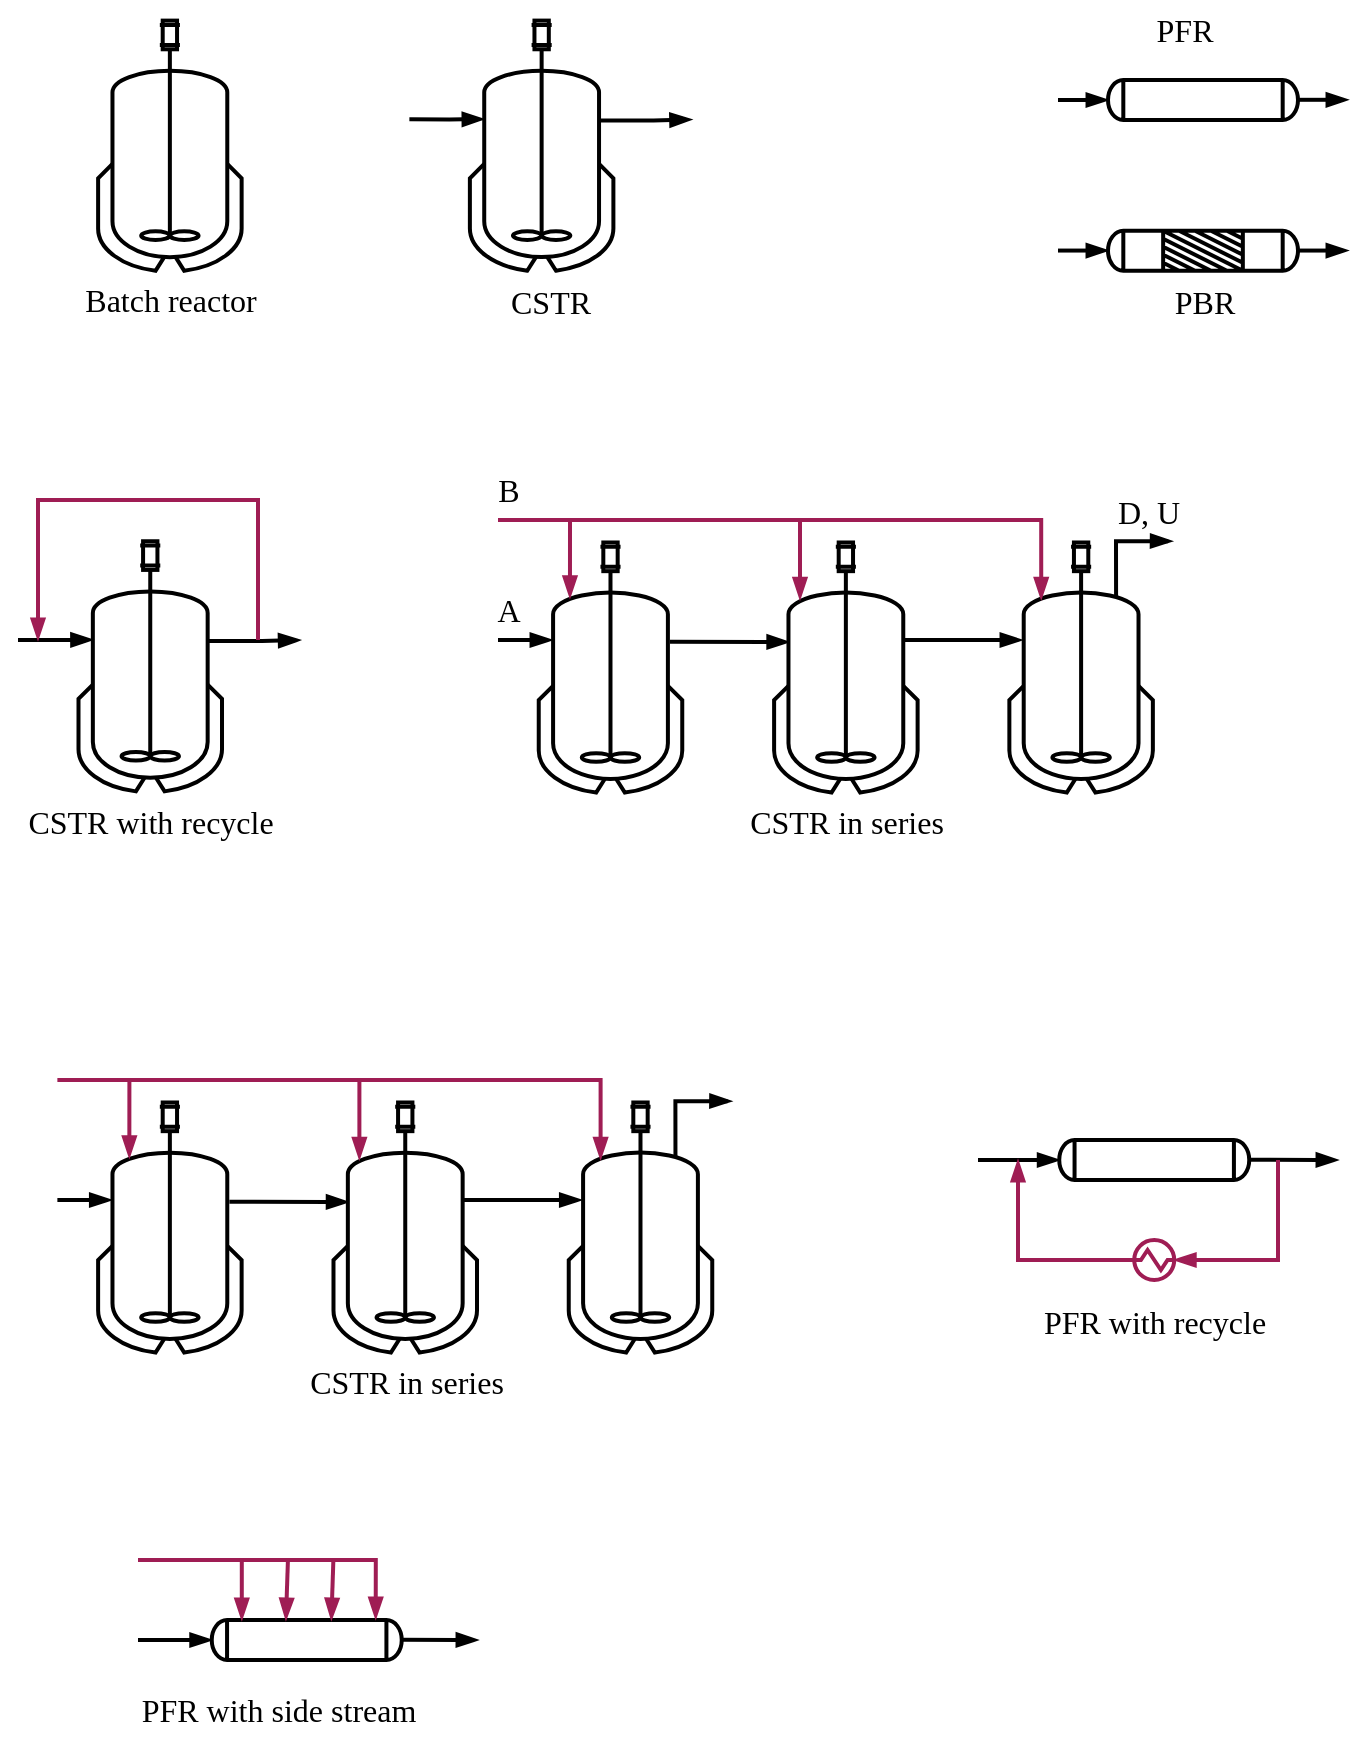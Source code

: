 <mxfile version="24.1.0" type="device">
  <diagram name="Page-1" id="kFrdMGKW_Bm0aay2mBpl">
    <mxGraphModel dx="708" dy="614" grid="1" gridSize="10" guides="1" tooltips="1" connect="1" arrows="1" fold="1" page="1" pageScale="1" pageWidth="827" pageHeight="1169" math="0" shadow="0">
      <root>
        <mxCell id="0" />
        <mxCell id="1" parent="0" />
        <mxCell id="s5FkPksweQhDaHEbAyrG-1" value="" style="shape=mxgraph.pid.vessels.jacketed_mixing_vessel;html=1;pointerEvents=1;align=center;verticalLabelPosition=bottom;verticalAlign=middle;dashed=0;strokeWidth=2;rounded=0;strokeColor=default;fontFamily=Helvetica;fontSize=11;fontColor=default;labelBackgroundColor=default;" vertex="1" parent="1">
          <mxGeometry x="70.003" y="70.312" width="71.876" height="125.062" as="geometry" />
        </mxCell>
        <mxCell id="s5FkPksweQhDaHEbAyrG-4" value="" style="shape=mxgraph.pid.vessels.tank;html=1;pointerEvents=1;align=center;verticalLabelPosition=bottom;verticalAlign=top;dashed=0;direction=south;strokeWidth=2;" vertex="1" parent="1">
          <mxGeometry x="575" y="100" width="95" height="20" as="geometry" />
        </mxCell>
        <mxCell id="s5FkPksweQhDaHEbAyrG-5" value="" style="shape=mxgraph.pid.vessels.reactor;html=1;pointerEvents=1;align=center;verticalLabelPosition=bottom;verticalAlign=top;dashed=0;direction=south;strokeWidth=2;" vertex="1" parent="1">
          <mxGeometry x="575" y="175.38" width="95" height="20" as="geometry" />
        </mxCell>
        <mxCell id="s5FkPksweQhDaHEbAyrG-10" style="edgeStyle=orthogonalEdgeStyle;rounded=0;orthogonalLoop=1;jettySize=auto;html=1;strokeWidth=2;strokeColor=default;align=center;verticalAlign=middle;fontFamily=Helvetica;fontSize=11;fontColor=default;labelBackgroundColor=default;endArrow=blockThin;endFill=1;entryX=0.5;entryY=1;entryDx=0;entryDy=0;entryPerimeter=0;" edge="1" parent="1" target="s5FkPksweQhDaHEbAyrG-4">
          <mxGeometry relative="1" as="geometry">
            <Array as="points">
              <mxPoint x="550" y="110" />
            </Array>
            <mxPoint x="550" y="110" as="sourcePoint" />
            <mxPoint x="538" y="140" as="targetPoint" />
          </mxGeometry>
        </mxCell>
        <mxCell id="s5FkPksweQhDaHEbAyrG-14" value="PFR" style="text;html=1;align=center;verticalAlign=middle;resizable=0;points=[];autosize=1;strokeColor=none;fillColor=none;fontFamily=IBM Plex sans;fontSize=16;" vertex="1" parent="1">
          <mxGeometry x="588.12" y="60" width="50" height="30" as="geometry" />
        </mxCell>
        <mxCell id="s5FkPksweQhDaHEbAyrG-15" value="PBR" style="text;html=1;align=center;verticalAlign=middle;resizable=0;points=[];autosize=1;strokeColor=none;fillColor=none;fontFamily=IBM Plex sans;fontSize=16;" vertex="1" parent="1">
          <mxGeometry x="597.5" y="195.68" width="50" height="30" as="geometry" />
        </mxCell>
        <mxCell id="s5FkPksweQhDaHEbAyrG-16" value="CSTR" style="text;html=1;align=center;verticalAlign=middle;resizable=0;points=[];autosize=1;strokeColor=none;fillColor=none;fontFamily=IBM Plex sans;fontSize=16;" vertex="1" parent="1">
          <mxGeometry x="266.25" y="195.68" width="60" height="30" as="geometry" />
        </mxCell>
        <mxCell id="s5FkPksweQhDaHEbAyrG-17" value="Batch&amp;nbsp;&lt;span style=&quot;background-color: initial;&quot;&gt;reactor&lt;/span&gt;" style="text;html=1;align=center;verticalAlign=middle;resizable=0;points=[];autosize=1;strokeColor=none;fillColor=none;fontFamily=IBM Plex sans;fontSize=16;" vertex="1" parent="1">
          <mxGeometry x="45.94" y="195.37" width="120" height="30" as="geometry" />
        </mxCell>
        <mxCell id="s5FkPksweQhDaHEbAyrG-18" style="edgeStyle=orthogonalEdgeStyle;rounded=0;orthogonalLoop=1;jettySize=auto;html=1;strokeWidth=2;strokeColor=default;align=center;verticalAlign=middle;fontFamily=Helvetica;fontSize=11;fontColor=default;labelBackgroundColor=default;endArrow=blockThin;endFill=1;entryX=0.5;entryY=1;entryDx=0;entryDy=0;entryPerimeter=0;" edge="1" parent="1">
          <mxGeometry relative="1" as="geometry">
            <Array as="points">
              <mxPoint x="670" y="109.9" />
            </Array>
            <mxPoint x="670" y="109.9" as="sourcePoint" />
            <mxPoint x="695" y="109.9" as="targetPoint" />
          </mxGeometry>
        </mxCell>
        <mxCell id="s5FkPksweQhDaHEbAyrG-19" style="edgeStyle=orthogonalEdgeStyle;rounded=0;orthogonalLoop=1;jettySize=auto;html=1;strokeWidth=2;strokeColor=default;align=center;verticalAlign=middle;fontFamily=Helvetica;fontSize=11;fontColor=default;labelBackgroundColor=default;endArrow=blockThin;endFill=1;entryX=0.5;entryY=1;entryDx=0;entryDy=0;entryPerimeter=0;" edge="1" parent="1">
          <mxGeometry relative="1" as="geometry">
            <Array as="points">
              <mxPoint x="670" y="185.28" />
            </Array>
            <mxPoint x="670" y="185.28" as="sourcePoint" />
            <mxPoint x="695" y="185.28" as="targetPoint" />
          </mxGeometry>
        </mxCell>
        <mxCell id="s5FkPksweQhDaHEbAyrG-20" style="edgeStyle=orthogonalEdgeStyle;rounded=0;orthogonalLoop=1;jettySize=auto;html=1;strokeWidth=2;strokeColor=default;align=center;verticalAlign=middle;fontFamily=Helvetica;fontSize=11;fontColor=default;labelBackgroundColor=default;endArrow=blockThin;endFill=1;entryX=0.5;entryY=1;entryDx=0;entryDy=0;entryPerimeter=0;" edge="1" parent="1">
          <mxGeometry relative="1" as="geometry">
            <Array as="points">
              <mxPoint x="550" y="185.28" />
            </Array>
            <mxPoint x="550" y="185.28" as="sourcePoint" />
            <mxPoint x="575" y="185.28" as="targetPoint" />
          </mxGeometry>
        </mxCell>
        <mxCell id="s5FkPksweQhDaHEbAyrG-21" value="" style="shape=mxgraph.pid.vessels.jacketed_mixing_vessel;html=1;pointerEvents=1;align=center;verticalLabelPosition=bottom;verticalAlign=middle;dashed=0;strokeWidth=2;rounded=0;strokeColor=default;fontFamily=Helvetica;fontSize=11;fontColor=default;labelBackgroundColor=default;" vertex="1" parent="1">
          <mxGeometry x="60.193" y="330.623" width="71.876" height="125.062" as="geometry" />
        </mxCell>
        <mxCell id="s5FkPksweQhDaHEbAyrG-22" style="edgeStyle=orthogonalEdgeStyle;rounded=0;orthogonalLoop=1;jettySize=auto;html=1;entryX=0.099;entryY=0.394;entryDx=0;entryDy=0;entryPerimeter=0;strokeWidth=2;strokeColor=default;align=center;verticalAlign=middle;fontFamily=Helvetica;fontSize=11;fontColor=default;labelBackgroundColor=default;endArrow=blockThin;endFill=1;" edge="1" target="s5FkPksweQhDaHEbAyrG-21" parent="1">
          <mxGeometry relative="1" as="geometry">
            <mxPoint x="30" y="380" as="sourcePoint" />
            <Array as="points">
              <mxPoint x="50" y="380" />
            </Array>
          </mxGeometry>
        </mxCell>
        <mxCell id="s5FkPksweQhDaHEbAyrG-23" style="edgeStyle=orthogonalEdgeStyle;rounded=0;orthogonalLoop=1;jettySize=auto;html=1;exitX=0.9;exitY=0.399;exitDx=0;exitDy=0;exitPerimeter=0;strokeWidth=2;strokeColor=default;align=center;verticalAlign=middle;fontFamily=Helvetica;fontSize=11;fontColor=default;labelBackgroundColor=default;endArrow=blockThin;endFill=1;" edge="1" parent="1" source="s5FkPksweQhDaHEbAyrG-21">
          <mxGeometry relative="1" as="geometry">
            <Array as="points" />
            <mxPoint x="124.93" y="407.466" as="sourcePoint" />
            <mxPoint x="171.13" y="380.08" as="targetPoint" />
          </mxGeometry>
        </mxCell>
        <mxCell id="s5FkPksweQhDaHEbAyrG-24" value="CSTR with recycle" style="text;html=1;align=center;verticalAlign=middle;resizable=0;points=[];autosize=1;strokeColor=none;fillColor=none;fontFamily=IBM Plex sans;fontSize=16;" vertex="1" parent="1">
          <mxGeometry x="21.13" y="455.68" width="150" height="30" as="geometry" />
        </mxCell>
        <mxCell id="s5FkPksweQhDaHEbAyrG-26" style="edgeStyle=orthogonalEdgeStyle;rounded=0;orthogonalLoop=1;jettySize=auto;html=1;strokeWidth=2;strokeColor=#9F1D54;align=center;verticalAlign=middle;fontFamily=Helvetica;fontSize=11;fontColor=default;labelBackgroundColor=default;endArrow=blockThin;endFill=1;" edge="1" parent="1">
          <mxGeometry relative="1" as="geometry">
            <Array as="points">
              <mxPoint x="150" y="310" />
              <mxPoint x="40" y="310" />
            </Array>
            <mxPoint x="150" y="380" as="sourcePoint" />
            <mxPoint x="40" y="380" as="targetPoint" />
          </mxGeometry>
        </mxCell>
        <mxCell id="s5FkPksweQhDaHEbAyrG-28" value="" style="shape=mxgraph.pid.vessels.jacketed_mixing_vessel;html=1;pointerEvents=1;align=center;verticalLabelPosition=bottom;verticalAlign=middle;dashed=0;strokeWidth=2;rounded=0;strokeColor=default;fontFamily=Helvetica;fontSize=11;fontColor=default;labelBackgroundColor=default;" vertex="1" parent="1">
          <mxGeometry x="290.313" y="331.243" width="71.876" height="125.062" as="geometry" />
        </mxCell>
        <mxCell id="s5FkPksweQhDaHEbAyrG-29" style="edgeStyle=orthogonalEdgeStyle;rounded=0;orthogonalLoop=1;jettySize=auto;html=1;entryX=0.218;entryY=0.221;entryDx=0;entryDy=0;entryPerimeter=0;strokeWidth=2;strokeColor=#9F1D54;align=center;verticalAlign=middle;fontFamily=Helvetica;fontSize=11;fontColor=default;labelBackgroundColor=default;endArrow=blockThin;endFill=1;" edge="1" parent="1">
          <mxGeometry relative="1" as="geometry">
            <mxPoint x="270" y="320" as="sourcePoint" />
            <Array as="points">
              <mxPoint x="300" y="320" />
              <mxPoint x="306" y="320" />
            </Array>
            <mxPoint x="305.982" y="358.881" as="targetPoint" />
          </mxGeometry>
        </mxCell>
        <mxCell id="s5FkPksweQhDaHEbAyrG-30" style="edgeStyle=orthogonalEdgeStyle;rounded=0;orthogonalLoop=1;jettySize=auto;html=1;exitX=0.914;exitY=0.397;exitDx=0;exitDy=0;exitPerimeter=0;strokeWidth=2;strokeColor=default;align=center;verticalAlign=middle;fontFamily=Helvetica;fontSize=11;fontColor=default;labelBackgroundColor=default;endArrow=blockThin;endFill=1;entryX=0.103;entryY=0.398;entryDx=0;entryDy=0;entryPerimeter=0;" edge="1" parent="1" source="s5FkPksweQhDaHEbAyrG-28" target="s5FkPksweQhDaHEbAyrG-32">
          <mxGeometry relative="1" as="geometry">
            <Array as="points">
              <mxPoint x="415" y="381" />
            </Array>
            <mxPoint x="326.27" y="398.006" as="sourcePoint" />
            <mxPoint x="402.785" y="400.257" as="targetPoint" />
          </mxGeometry>
        </mxCell>
        <mxCell id="s5FkPksweQhDaHEbAyrG-31" value="CSTR in series" style="text;html=1;align=center;verticalAlign=middle;resizable=0;points=[];autosize=1;strokeColor=none;fillColor=none;fontFamily=IBM Plex sans;fontSize=16;" vertex="1" parent="1">
          <mxGeometry x="378.94" y="456.31" width="130" height="30" as="geometry" />
        </mxCell>
        <mxCell id="s5FkPksweQhDaHEbAyrG-32" value="" style="shape=mxgraph.pid.vessels.jacketed_mixing_vessel;html=1;pointerEvents=1;align=center;verticalLabelPosition=bottom;verticalAlign=middle;dashed=0;strokeWidth=2;rounded=0;strokeColor=default;fontFamily=Helvetica;fontSize=11;fontColor=default;labelBackgroundColor=default;" vertex="1" parent="1">
          <mxGeometry x="408" y="331.243" width="71.876" height="125.062" as="geometry" />
        </mxCell>
        <mxCell id="s5FkPksweQhDaHEbAyrG-33" value="" style="shape=mxgraph.pid.vessels.jacketed_mixing_vessel;html=1;pointerEvents=1;align=center;verticalLabelPosition=bottom;verticalAlign=middle;dashed=0;strokeWidth=2;rounded=0;strokeColor=default;fontFamily=Helvetica;fontSize=11;fontColor=default;labelBackgroundColor=default;" vertex="1" parent="1">
          <mxGeometry x="525.623" y="331.243" width="71.876" height="125.062" as="geometry" />
        </mxCell>
        <mxCell id="s5FkPksweQhDaHEbAyrG-35" style="edgeStyle=orthogonalEdgeStyle;rounded=0;orthogonalLoop=1;jettySize=auto;html=1;exitX=0.718;exitY=0.214;exitDx=0;exitDy=0;exitPerimeter=0;strokeWidth=2;strokeColor=default;align=center;verticalAlign=middle;fontFamily=Helvetica;fontSize=11;fontColor=default;labelBackgroundColor=default;endArrow=blockThin;endFill=1;" edge="1" parent="1">
          <mxGeometry relative="1" as="geometry">
            <Array as="points">
              <mxPoint x="579.12" y="330.62" />
              <mxPoint x="605.12" y="330.62" />
            </Array>
            <mxPoint x="579.04" y="358.006" as="sourcePoint" />
            <mxPoint x="607.12" y="330.62" as="targetPoint" />
          </mxGeometry>
        </mxCell>
        <mxCell id="s5FkPksweQhDaHEbAyrG-36" style="edgeStyle=orthogonalEdgeStyle;rounded=0;orthogonalLoop=1;jettySize=auto;html=1;exitX=0.914;exitY=0.397;exitDx=0;exitDy=0;exitPerimeter=0;strokeWidth=2;strokeColor=default;align=center;verticalAlign=middle;fontFamily=Helvetica;fontSize=11;fontColor=default;labelBackgroundColor=default;endArrow=blockThin;endFill=1;entryX=0.103;entryY=0.398;entryDx=0;entryDy=0;entryPerimeter=0;" edge="1" parent="1">
          <mxGeometry relative="1" as="geometry">
            <Array as="points">
              <mxPoint x="532" y="380" />
            </Array>
            <mxPoint x="473" y="380" as="sourcePoint" />
            <mxPoint x="532" y="380" as="targetPoint" />
          </mxGeometry>
        </mxCell>
        <mxCell id="s5FkPksweQhDaHEbAyrG-37" style="edgeStyle=orthogonalEdgeStyle;rounded=0;orthogonalLoop=1;jettySize=auto;html=1;strokeWidth=2;strokeColor=default;align=center;verticalAlign=middle;fontFamily=Helvetica;fontSize=11;fontColor=default;labelBackgroundColor=default;endArrow=blockThin;endFill=1;entryX=0.103;entryY=0.398;entryDx=0;entryDy=0;entryPerimeter=0;" edge="1" parent="1">
          <mxGeometry relative="1" as="geometry">
            <Array as="points">
              <mxPoint x="297" y="380" />
            </Array>
            <mxPoint x="270" y="380" as="sourcePoint" />
            <mxPoint x="297" y="380" as="targetPoint" />
          </mxGeometry>
        </mxCell>
        <mxCell id="s5FkPksweQhDaHEbAyrG-38" style="edgeStyle=orthogonalEdgeStyle;rounded=0;orthogonalLoop=1;jettySize=auto;html=1;entryX=0.218;entryY=0.221;entryDx=0;entryDy=0;entryPerimeter=0;strokeWidth=2;strokeColor=#9F1D54;align=center;verticalAlign=middle;fontFamily=Helvetica;fontSize=11;fontColor=default;labelBackgroundColor=default;endArrow=blockThin;endFill=1;" edge="1" parent="1">
          <mxGeometry relative="1" as="geometry">
            <mxPoint x="300" y="320" as="sourcePoint" />
            <Array as="points">
              <mxPoint x="405" y="320" />
              <mxPoint x="421" y="320" />
            </Array>
            <mxPoint x="421" y="359.65" as="targetPoint" />
          </mxGeometry>
        </mxCell>
        <mxCell id="s5FkPksweQhDaHEbAyrG-39" style="edgeStyle=orthogonalEdgeStyle;rounded=0;orthogonalLoop=1;jettySize=auto;html=1;entryX=0.218;entryY=0.221;entryDx=0;entryDy=0;entryPerimeter=0;strokeWidth=2;strokeColor=#9F1D54;align=center;verticalAlign=middle;fontFamily=Helvetica;fontSize=11;fontColor=default;labelBackgroundColor=default;endArrow=blockThin;endFill=1;" edge="1" parent="1">
          <mxGeometry relative="1" as="geometry">
            <mxPoint x="420" y="320" as="sourcePoint" />
            <Array as="points">
              <mxPoint x="526" y="320" />
              <mxPoint x="542" y="320" />
            </Array>
            <mxPoint x="541.62" y="359.62" as="targetPoint" />
          </mxGeometry>
        </mxCell>
        <mxCell id="s5FkPksweQhDaHEbAyrG-40" value="A" style="text;html=1;align=center;verticalAlign=middle;resizable=0;points=[];autosize=1;strokeColor=none;fillColor=none;fontFamily=IBM Plex sans;fontSize=16;" vertex="1" parent="1">
          <mxGeometry x="260.31" y="350" width="30" height="30" as="geometry" />
        </mxCell>
        <mxCell id="s5FkPksweQhDaHEbAyrG-41" value="B" style="text;html=1;align=center;verticalAlign=middle;resizable=0;points=[];autosize=1;strokeColor=none;fillColor=none;fontFamily=IBM Plex sans;fontSize=16;" vertex="1" parent="1">
          <mxGeometry x="260.31" y="290" width="30" height="30" as="geometry" />
        </mxCell>
        <mxCell id="s5FkPksweQhDaHEbAyrG-42" value="D, U" style="text;html=1;align=center;verticalAlign=middle;resizable=0;points=[];autosize=1;strokeColor=none;fillColor=none;fontFamily=IBM Plex sans;fontSize=16;" vertex="1" parent="1">
          <mxGeometry x="570" y="300.62" width="50" height="30" as="geometry" />
        </mxCell>
        <mxCell id="s5FkPksweQhDaHEbAyrG-43" value="" style="shape=mxgraph.pid.vessels.jacketed_mixing_vessel;html=1;pointerEvents=1;align=center;verticalLabelPosition=bottom;verticalAlign=middle;dashed=0;strokeWidth=2;rounded=0;strokeColor=default;fontFamily=Helvetica;fontSize=11;fontColor=default;labelBackgroundColor=default;" vertex="1" parent="1">
          <mxGeometry x="70.003" y="611.243" width="71.876" height="125.062" as="geometry" />
        </mxCell>
        <mxCell id="s5FkPksweQhDaHEbAyrG-44" style="edgeStyle=orthogonalEdgeStyle;rounded=0;orthogonalLoop=1;jettySize=auto;html=1;entryX=0.218;entryY=0.221;entryDx=0;entryDy=0;entryPerimeter=0;strokeWidth=2;strokeColor=#9F1D54;align=center;verticalAlign=middle;fontFamily=Helvetica;fontSize=11;fontColor=default;labelBackgroundColor=default;endArrow=blockThin;endFill=1;" edge="1" parent="1">
          <mxGeometry relative="1" as="geometry">
            <mxPoint x="49.69" y="600" as="sourcePoint" />
            <Array as="points">
              <mxPoint x="79.69" y="600" />
              <mxPoint x="85.69" y="600" />
            </Array>
            <mxPoint x="85.672" y="638.881" as="targetPoint" />
          </mxGeometry>
        </mxCell>
        <mxCell id="s5FkPksweQhDaHEbAyrG-45" style="edgeStyle=orthogonalEdgeStyle;rounded=0;orthogonalLoop=1;jettySize=auto;html=1;exitX=0.914;exitY=0.397;exitDx=0;exitDy=0;exitPerimeter=0;strokeWidth=2;strokeColor=default;align=center;verticalAlign=middle;fontFamily=Helvetica;fontSize=11;fontColor=default;labelBackgroundColor=default;endArrow=blockThin;endFill=1;entryX=0.103;entryY=0.398;entryDx=0;entryDy=0;entryPerimeter=0;" edge="1" source="s5FkPksweQhDaHEbAyrG-43" target="s5FkPksweQhDaHEbAyrG-47" parent="1">
          <mxGeometry relative="1" as="geometry">
            <Array as="points">
              <mxPoint x="194.69" y="661" />
            </Array>
            <mxPoint x="105.96" y="678.006" as="sourcePoint" />
            <mxPoint x="182.475" y="680.257" as="targetPoint" />
          </mxGeometry>
        </mxCell>
        <mxCell id="s5FkPksweQhDaHEbAyrG-46" value="CSTR in series" style="text;html=1;align=center;verticalAlign=middle;resizable=0;points=[];autosize=1;strokeColor=none;fillColor=none;fontFamily=IBM Plex sans;fontSize=16;" vertex="1" parent="1">
          <mxGeometry x="158.63" y="736.31" width="130" height="30" as="geometry" />
        </mxCell>
        <mxCell id="s5FkPksweQhDaHEbAyrG-47" value="" style="shape=mxgraph.pid.vessels.jacketed_mixing_vessel;html=1;pointerEvents=1;align=center;verticalLabelPosition=bottom;verticalAlign=middle;dashed=0;strokeWidth=2;rounded=0;strokeColor=default;fontFamily=Helvetica;fontSize=11;fontColor=default;labelBackgroundColor=default;" vertex="1" parent="1">
          <mxGeometry x="187.69" y="611.243" width="71.876" height="125.062" as="geometry" />
        </mxCell>
        <mxCell id="s5FkPksweQhDaHEbAyrG-48" value="" style="shape=mxgraph.pid.vessels.jacketed_mixing_vessel;html=1;pointerEvents=1;align=center;verticalLabelPosition=bottom;verticalAlign=middle;dashed=0;strokeWidth=2;rounded=0;strokeColor=default;fontFamily=Helvetica;fontSize=11;fontColor=default;labelBackgroundColor=default;" vertex="1" parent="1">
          <mxGeometry x="305.313" y="611.243" width="71.876" height="125.062" as="geometry" />
        </mxCell>
        <mxCell id="s5FkPksweQhDaHEbAyrG-49" style="edgeStyle=orthogonalEdgeStyle;rounded=0;orthogonalLoop=1;jettySize=auto;html=1;exitX=0.718;exitY=0.214;exitDx=0;exitDy=0;exitPerimeter=0;strokeWidth=2;strokeColor=default;align=center;verticalAlign=middle;fontFamily=Helvetica;fontSize=11;fontColor=default;labelBackgroundColor=default;endArrow=blockThin;endFill=1;" edge="1" parent="1">
          <mxGeometry relative="1" as="geometry">
            <Array as="points">
              <mxPoint x="358.81" y="610.62" />
              <mxPoint x="384.81" y="610.62" />
            </Array>
            <mxPoint x="358.73" y="638.006" as="sourcePoint" />
            <mxPoint x="386.81" y="610.62" as="targetPoint" />
          </mxGeometry>
        </mxCell>
        <mxCell id="s5FkPksweQhDaHEbAyrG-50" style="edgeStyle=orthogonalEdgeStyle;rounded=0;orthogonalLoop=1;jettySize=auto;html=1;exitX=0.914;exitY=0.397;exitDx=0;exitDy=0;exitPerimeter=0;strokeWidth=2;strokeColor=default;align=center;verticalAlign=middle;fontFamily=Helvetica;fontSize=11;fontColor=default;labelBackgroundColor=default;endArrow=blockThin;endFill=1;entryX=0.103;entryY=0.398;entryDx=0;entryDy=0;entryPerimeter=0;" edge="1" parent="1">
          <mxGeometry relative="1" as="geometry">
            <Array as="points">
              <mxPoint x="311.69" y="660" />
            </Array>
            <mxPoint x="252.69" y="660" as="sourcePoint" />
            <mxPoint x="311.69" y="660" as="targetPoint" />
          </mxGeometry>
        </mxCell>
        <mxCell id="s5FkPksweQhDaHEbAyrG-51" style="edgeStyle=orthogonalEdgeStyle;rounded=0;orthogonalLoop=1;jettySize=auto;html=1;strokeWidth=2;strokeColor=default;align=center;verticalAlign=middle;fontFamily=Helvetica;fontSize=11;fontColor=default;labelBackgroundColor=default;endArrow=blockThin;endFill=1;entryX=0.103;entryY=0.398;entryDx=0;entryDy=0;entryPerimeter=0;" edge="1" parent="1">
          <mxGeometry relative="1" as="geometry">
            <Array as="points">
              <mxPoint x="76.69" y="660" />
            </Array>
            <mxPoint x="49.69" y="660" as="sourcePoint" />
            <mxPoint x="76.69" y="660" as="targetPoint" />
          </mxGeometry>
        </mxCell>
        <mxCell id="s5FkPksweQhDaHEbAyrG-52" style="edgeStyle=orthogonalEdgeStyle;rounded=0;orthogonalLoop=1;jettySize=auto;html=1;entryX=0.218;entryY=0.221;entryDx=0;entryDy=0;entryPerimeter=0;strokeWidth=2;strokeColor=#9F1D54;align=center;verticalAlign=middle;fontFamily=Helvetica;fontSize=11;fontColor=default;labelBackgroundColor=default;endArrow=blockThin;endFill=1;" edge="1" parent="1">
          <mxGeometry relative="1" as="geometry">
            <mxPoint x="79.69" y="600" as="sourcePoint" />
            <Array as="points">
              <mxPoint x="184.69" y="600" />
              <mxPoint x="200.69" y="600" />
            </Array>
            <mxPoint x="200.69" y="639.65" as="targetPoint" />
          </mxGeometry>
        </mxCell>
        <mxCell id="s5FkPksweQhDaHEbAyrG-53" style="edgeStyle=orthogonalEdgeStyle;rounded=0;orthogonalLoop=1;jettySize=auto;html=1;entryX=0.218;entryY=0.221;entryDx=0;entryDy=0;entryPerimeter=0;strokeWidth=2;strokeColor=#9F1D54;align=center;verticalAlign=middle;fontFamily=Helvetica;fontSize=11;fontColor=default;labelBackgroundColor=default;endArrow=blockThin;endFill=1;" edge="1" parent="1">
          <mxGeometry relative="1" as="geometry">
            <mxPoint x="199.69" y="600" as="sourcePoint" />
            <Array as="points">
              <mxPoint x="305.69" y="600" />
              <mxPoint x="321.69" y="600" />
            </Array>
            <mxPoint x="321.31" y="639.62" as="targetPoint" />
          </mxGeometry>
        </mxCell>
        <mxCell id="s5FkPksweQhDaHEbAyrG-57" value="" style="shape=mxgraph.pid.vessels.tank;html=1;pointerEvents=1;align=center;verticalLabelPosition=bottom;verticalAlign=top;dashed=0;direction=south;strokeWidth=2;" vertex="1" parent="1">
          <mxGeometry x="550.62" y="630" width="95" height="20" as="geometry" />
        </mxCell>
        <mxCell id="s5FkPksweQhDaHEbAyrG-58" style="edgeStyle=orthogonalEdgeStyle;rounded=0;orthogonalLoop=1;jettySize=auto;html=1;strokeWidth=2;strokeColor=default;align=center;verticalAlign=middle;fontFamily=Helvetica;fontSize=11;fontColor=default;labelBackgroundColor=default;endArrow=blockThin;endFill=1;entryX=0.5;entryY=1;entryDx=0;entryDy=0;entryPerimeter=0;" edge="1" target="s5FkPksweQhDaHEbAyrG-57" parent="1">
          <mxGeometry relative="1" as="geometry">
            <Array as="points">
              <mxPoint x="525.62" y="640" />
            </Array>
            <mxPoint x="510" y="640" as="sourcePoint" />
            <mxPoint x="513.62" y="670" as="targetPoint" />
          </mxGeometry>
        </mxCell>
        <mxCell id="s5FkPksweQhDaHEbAyrG-59" value="PFR with recycle" style="text;html=1;align=center;verticalAlign=middle;resizable=0;points=[];autosize=1;strokeColor=none;fillColor=none;fontFamily=IBM Plex sans;fontSize=16;" vertex="1" parent="1">
          <mxGeometry x="528.12" y="706.31" width="140" height="30" as="geometry" />
        </mxCell>
        <mxCell id="s5FkPksweQhDaHEbAyrG-60" style="edgeStyle=orthogonalEdgeStyle;rounded=0;orthogonalLoop=1;jettySize=auto;html=1;strokeWidth=2;strokeColor=default;align=center;verticalAlign=middle;fontFamily=Helvetica;fontSize=11;fontColor=default;labelBackgroundColor=default;endArrow=blockThin;endFill=1;" edge="1" parent="1">
          <mxGeometry relative="1" as="geometry">
            <Array as="points">
              <mxPoint x="645.62" y="639.9" />
            </Array>
            <mxPoint x="645.62" y="639.9" as="sourcePoint" />
            <mxPoint x="690" y="640" as="targetPoint" />
          </mxGeometry>
        </mxCell>
        <mxCell id="s5FkPksweQhDaHEbAyrG-61" value="" style="shape=mxgraph.pid.heat_exchangers.shell_and_tube_heat_exchanger_1;html=1;pointerEvents=1;align=center;verticalLabelPosition=bottom;verticalAlign=top;dashed=0;strokeWidth=2;strokeColor=#9F1D54;" vertex="1" parent="1">
          <mxGeometry x="588.12" y="680" width="20" height="20" as="geometry" />
        </mxCell>
        <mxCell id="s5FkPksweQhDaHEbAyrG-62" style="edgeStyle=orthogonalEdgeStyle;rounded=0;orthogonalLoop=1;jettySize=auto;html=1;strokeWidth=2;strokeColor=#9F1D54;align=center;verticalAlign=middle;fontFamily=Helvetica;fontSize=11;fontColor=default;labelBackgroundColor=default;endArrow=blockThin;endFill=1;entryX=1;entryY=0.5;entryDx=0;entryDy=0;entryPerimeter=0;" edge="1" parent="1" target="s5FkPksweQhDaHEbAyrG-61">
          <mxGeometry relative="1" as="geometry">
            <Array as="points">
              <mxPoint x="660" y="690" />
            </Array>
            <mxPoint x="660" y="640" as="sourcePoint" />
            <mxPoint x="690" y="690.05" as="targetPoint" />
          </mxGeometry>
        </mxCell>
        <mxCell id="s5FkPksweQhDaHEbAyrG-63" style="edgeStyle=orthogonalEdgeStyle;rounded=0;orthogonalLoop=1;jettySize=auto;html=1;strokeWidth=2;strokeColor=#9F1D54;align=center;verticalAlign=middle;fontFamily=Helvetica;fontSize=11;fontColor=default;labelBackgroundColor=default;endArrow=blockThin;endFill=1;exitX=0;exitY=0.5;exitDx=0;exitDy=0;exitPerimeter=0;" edge="1" parent="1" source="s5FkPksweQhDaHEbAyrG-61">
          <mxGeometry relative="1" as="geometry">
            <Array as="points">
              <mxPoint x="530" y="690" />
            </Array>
            <mxPoint x="560.94" y="656.31" as="sourcePoint" />
            <mxPoint x="530" y="640" as="targetPoint" />
          </mxGeometry>
        </mxCell>
        <mxCell id="s5FkPksweQhDaHEbAyrG-64" value="" style="shape=mxgraph.pid.vessels.tank;html=1;pointerEvents=1;align=center;verticalLabelPosition=bottom;verticalAlign=top;dashed=0;direction=south;strokeWidth=2;" vertex="1" parent="1">
          <mxGeometry x="126.87" y="870" width="95" height="20" as="geometry" />
        </mxCell>
        <mxCell id="s5FkPksweQhDaHEbAyrG-65" style="edgeStyle=orthogonalEdgeStyle;rounded=0;orthogonalLoop=1;jettySize=auto;html=1;strokeWidth=2;strokeColor=default;align=center;verticalAlign=middle;fontFamily=Helvetica;fontSize=11;fontColor=default;labelBackgroundColor=default;endArrow=blockThin;endFill=1;entryX=0.5;entryY=1;entryDx=0;entryDy=0;entryPerimeter=0;" edge="1" target="s5FkPksweQhDaHEbAyrG-64" parent="1">
          <mxGeometry relative="1" as="geometry">
            <Array as="points">
              <mxPoint x="101.87" y="880" />
            </Array>
            <mxPoint x="90" y="880" as="sourcePoint" />
            <mxPoint x="89.87" y="910" as="targetPoint" />
          </mxGeometry>
        </mxCell>
        <mxCell id="s5FkPksweQhDaHEbAyrG-66" value="PFR with side stream" style="text;html=1;align=center;verticalAlign=middle;resizable=0;points=[];autosize=1;strokeColor=none;fillColor=none;fontFamily=IBM Plex sans;fontSize=16;" vertex="1" parent="1">
          <mxGeometry x="75" y="900" width="170" height="30" as="geometry" />
        </mxCell>
        <mxCell id="s5FkPksweQhDaHEbAyrG-67" style="edgeStyle=orthogonalEdgeStyle;rounded=0;orthogonalLoop=1;jettySize=auto;html=1;strokeWidth=2;strokeColor=default;align=center;verticalAlign=middle;fontFamily=Helvetica;fontSize=11;fontColor=default;labelBackgroundColor=default;endArrow=blockThin;endFill=1;" edge="1" parent="1">
          <mxGeometry relative="1" as="geometry">
            <Array as="points">
              <mxPoint x="221.87" y="879.9" />
            </Array>
            <mxPoint x="221.87" y="879.9" as="sourcePoint" />
            <mxPoint x="260" y="880" as="targetPoint" />
          </mxGeometry>
        </mxCell>
        <mxCell id="s5FkPksweQhDaHEbAyrG-70" style="edgeStyle=orthogonalEdgeStyle;rounded=0;orthogonalLoop=1;jettySize=auto;html=1;strokeWidth=2;strokeColor=#9F1D54;align=center;verticalAlign=middle;fontFamily=Helvetica;fontSize=11;fontColor=default;labelBackgroundColor=default;endArrow=blockThin;endFill=1;entryX=-0.025;entryY=0.137;entryDx=0;entryDy=0;entryPerimeter=0;" edge="1" parent="1" target="s5FkPksweQhDaHEbAyrG-64">
          <mxGeometry relative="1" as="geometry">
            <Array as="points">
              <mxPoint x="209" y="840" />
            </Array>
            <mxPoint x="90" y="840" as="sourcePoint" />
            <mxPoint x="83.76" y="790" as="targetPoint" />
          </mxGeometry>
        </mxCell>
        <mxCell id="s5FkPksweQhDaHEbAyrG-71" style="edgeStyle=orthogonalEdgeStyle;rounded=0;orthogonalLoop=1;jettySize=auto;html=1;strokeWidth=2;strokeColor=#9F1D54;align=center;verticalAlign=middle;fontFamily=Helvetica;fontSize=11;fontColor=default;labelBackgroundColor=default;endArrow=blockThin;endFill=1;entryX=-0.025;entryY=0.137;entryDx=0;entryDy=0;entryPerimeter=0;" edge="1" parent="1">
          <mxGeometry relative="1" as="geometry">
            <Array as="points">
              <mxPoint x="186.69" y="840" />
            </Array>
            <mxPoint x="187.69" y="840" as="sourcePoint" />
            <mxPoint x="186.69" y="870" as="targetPoint" />
          </mxGeometry>
        </mxCell>
        <mxCell id="s5FkPksweQhDaHEbAyrG-72" style="edgeStyle=orthogonalEdgeStyle;rounded=0;orthogonalLoop=1;jettySize=auto;html=1;strokeWidth=2;strokeColor=#9F1D54;align=center;verticalAlign=middle;fontFamily=Helvetica;fontSize=11;fontColor=default;labelBackgroundColor=default;endArrow=blockThin;endFill=1;entryX=-0.025;entryY=0.137;entryDx=0;entryDy=0;entryPerimeter=0;" edge="1" parent="1">
          <mxGeometry relative="1" as="geometry">
            <Array as="points">
              <mxPoint x="163.97" y="840" />
            </Array>
            <mxPoint x="164.97" y="840" as="sourcePoint" />
            <mxPoint x="163.97" y="870" as="targetPoint" />
          </mxGeometry>
        </mxCell>
        <mxCell id="s5FkPksweQhDaHEbAyrG-75" style="edgeStyle=orthogonalEdgeStyle;rounded=0;orthogonalLoop=1;jettySize=auto;html=1;strokeWidth=2;strokeColor=#9F1D54;align=center;verticalAlign=middle;fontFamily=Helvetica;fontSize=11;fontColor=default;labelBackgroundColor=default;endArrow=blockThin;endFill=1;entryX=-0.025;entryY=0.137;entryDx=0;entryDy=0;entryPerimeter=0;" edge="1" parent="1">
          <mxGeometry relative="1" as="geometry">
            <Array as="points">
              <mxPoint x="141.91" y="840" />
            </Array>
            <mxPoint x="142.91" y="840" as="sourcePoint" />
            <mxPoint x="141.91" y="870" as="targetPoint" />
          </mxGeometry>
        </mxCell>
        <mxCell id="s5FkPksweQhDaHEbAyrG-76" style="edgeStyle=orthogonalEdgeStyle;rounded=0;orthogonalLoop=1;jettySize=auto;html=1;entryX=0.099;entryY=0.394;entryDx=0;entryDy=0;entryPerimeter=0;strokeWidth=2;strokeColor=default;align=center;verticalAlign=middle;fontFamily=Helvetica;fontSize=11;fontColor=default;labelBackgroundColor=default;endArrow=blockThin;endFill=1;" edge="1" target="s5FkPksweQhDaHEbAyrG-77" parent="1">
          <mxGeometry relative="1" as="geometry">
            <mxPoint x="225.69" y="119.68" as="sourcePoint" />
            <Array as="points">
              <mxPoint x="245.69" y="119.68" />
            </Array>
          </mxGeometry>
        </mxCell>
        <mxCell id="s5FkPksweQhDaHEbAyrG-77" value="" style="shape=mxgraph.pid.vessels.jacketed_mixing_vessel;html=1;pointerEvents=1;align=center;verticalLabelPosition=bottom;verticalAlign=middle;dashed=0;strokeWidth=2;rounded=0;strokeColor=default;fontFamily=Helvetica;fontSize=11;fontColor=default;labelBackgroundColor=default;" vertex="1" parent="1">
          <mxGeometry x="255.883" y="70.302" width="71.876" height="125.062" as="geometry" />
        </mxCell>
        <mxCell id="s5FkPksweQhDaHEbAyrG-78" style="edgeStyle=orthogonalEdgeStyle;rounded=0;orthogonalLoop=1;jettySize=auto;html=1;exitX=0.9;exitY=0.399;exitDx=0;exitDy=0;exitPerimeter=0;strokeWidth=2;strokeColor=default;align=center;verticalAlign=middle;fontFamily=Helvetica;fontSize=11;fontColor=default;labelBackgroundColor=default;endArrow=blockThin;endFill=1;" edge="1" source="s5FkPksweQhDaHEbAyrG-77" parent="1">
          <mxGeometry relative="1" as="geometry">
            <Array as="points" />
            <mxPoint x="320.62" y="147.146" as="sourcePoint" />
            <mxPoint x="366.82" y="119.76" as="targetPoint" />
          </mxGeometry>
        </mxCell>
      </root>
    </mxGraphModel>
  </diagram>
</mxfile>
